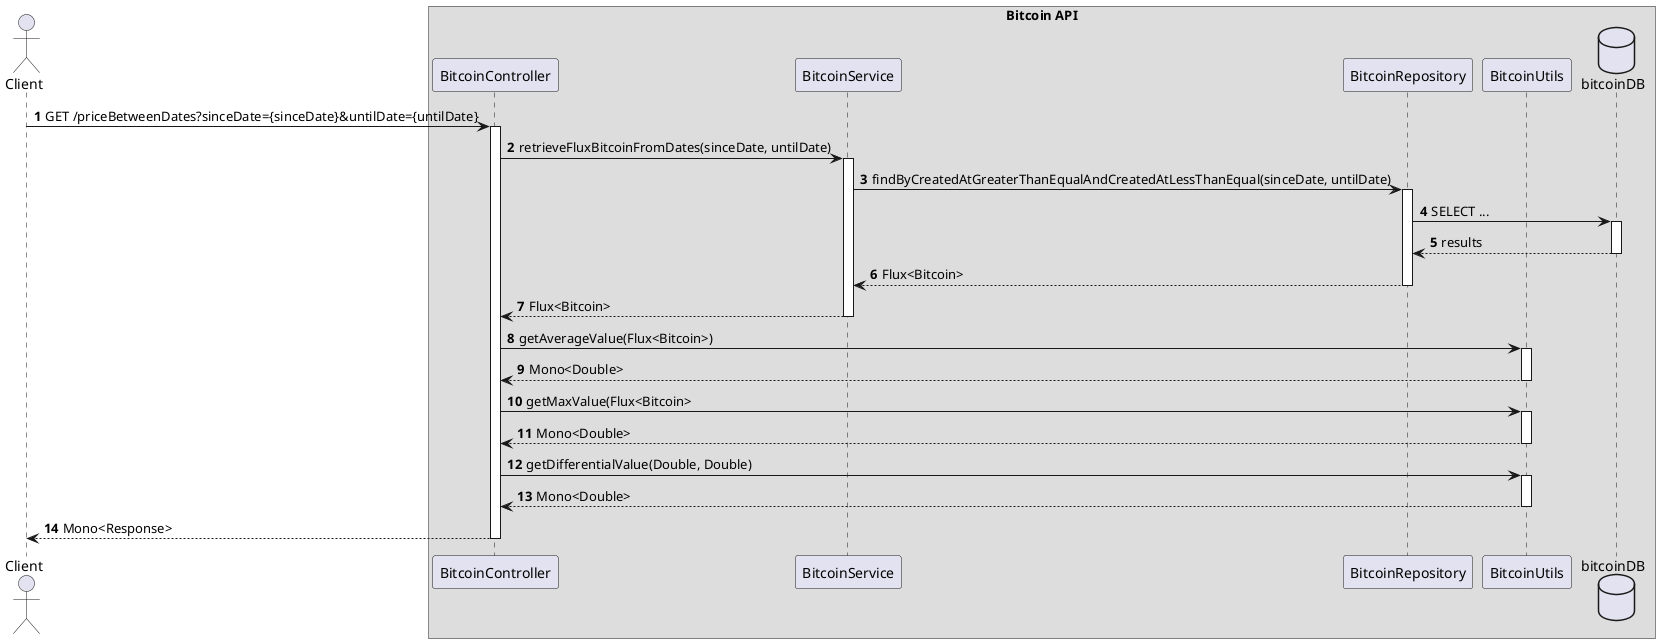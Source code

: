 @startuml GET_average_and_differential_values_200_ok
autonumber

actor Client

box Bitcoin API
    participant BitcoinController
    participant BitcoinService
    participant BitcoinRepository
    participant BitcoinUtils
    database bitcoinDB
end box

Client -> BitcoinController: GET /priceBetweenDates?sinceDate={sinceDate}&untilDate={untilDate}
activate BitcoinController
    BitcoinController -> BitcoinService: retrieveFluxBitcoinFromDates(sinceDate, untilDate)
    activate BitcoinService
        BitcoinService -> BitcoinRepository: findByCreatedAtGreaterThanEqualAndCreatedAtLessThanEqual(sinceDate, untilDate)
        activate BitcoinRepository
            BitcoinRepository -> bitcoinDB: SELECT ...
                activate bitcoinDB
                return results
            return Flux<Bitcoin>
        return Flux<Bitcoin>
    BitcoinController -> BitcoinUtils: getAverageValue(Flux<Bitcoin>)
    activate BitcoinUtils
        return Mono<Double>
    BitcoinController -> BitcoinUtils: getMaxValue(Flux<Bitcoin>
    activate BitcoinUtils
        return Mono<Double>
    BitcoinController -> BitcoinUtils: getDifferentialValue(Double, Double)
    activate BitcoinUtils
        return Mono<Double>
    return Mono<Response>
@enduml